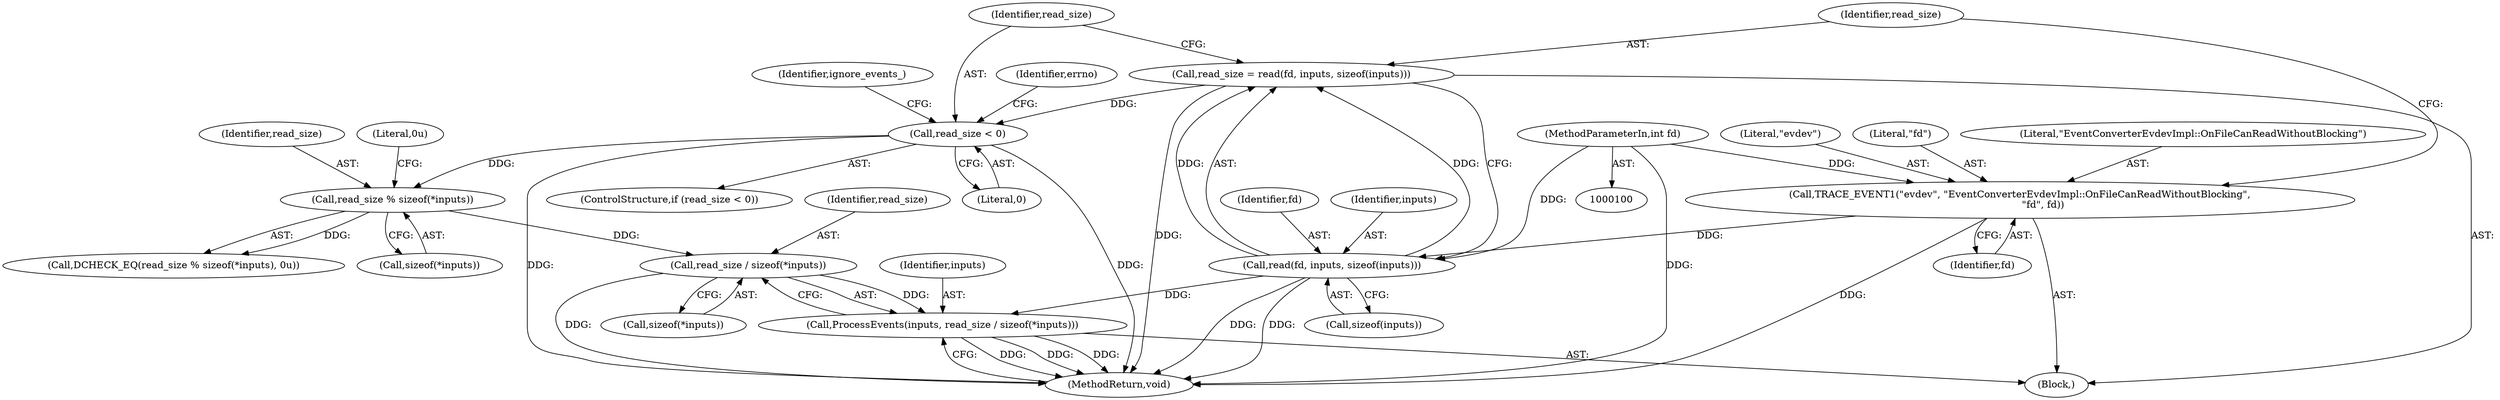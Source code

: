 digraph "0_Chrome_c4363d1ca65494cb7b271625e1ff6541a9f593c9@API" {
"1000155" [label="(Call,read_size / sizeof(*inputs))"];
"1000147" [label="(Call,read_size % sizeof(*inputs))"];
"1000118" [label="(Call,read_size < 0)"];
"1000110" [label="(Call,read_size = read(fd, inputs, sizeof(inputs)))"];
"1000112" [label="(Call,read(fd, inputs, sizeof(inputs)))"];
"1000103" [label="(Call,TRACE_EVENT1(\"evdev\", \"EventConverterEvdevImpl::OnFileCanReadWithoutBlocking\",\n               \"fd\", fd))"];
"1000101" [label="(MethodParameterIn,int fd)"];
"1000153" [label="(Call,ProcessEvents(inputs, read_size / sizeof(*inputs)))"];
"1000157" [label="(Call,sizeof(*inputs))"];
"1000155" [label="(Call,read_size / sizeof(*inputs))"];
"1000104" [label="(Literal,\"evdev\")"];
"1000117" [label="(ControlStructure,if (read_size < 0))"];
"1000111" [label="(Identifier,read_size)"];
"1000110" [label="(Call,read_size = read(fd, inputs, sizeof(inputs)))"];
"1000113" [label="(Identifier,fd)"];
"1000120" [label="(Literal,0)"];
"1000156" [label="(Identifier,read_size)"];
"1000119" [label="(Identifier,read_size)"];
"1000118" [label="(Call,read_size < 0)"];
"1000101" [label="(MethodParameterIn,int fd)"];
"1000148" [label="(Identifier,read_size)"];
"1000160" [label="(MethodReturn,void)"];
"1000147" [label="(Call,read_size % sizeof(*inputs))"];
"1000146" [label="(Call,DCHECK_EQ(read_size % sizeof(*inputs), 0u))"];
"1000153" [label="(Call,ProcessEvents(inputs, read_size / sizeof(*inputs)))"];
"1000107" [label="(Identifier,fd)"];
"1000125" [label="(Identifier,errno)"];
"1000112" [label="(Call,read(fd, inputs, sizeof(inputs)))"];
"1000103" [label="(Call,TRACE_EVENT1(\"evdev\", \"EventConverterEvdevImpl::OnFileCanReadWithoutBlocking\",\n               \"fd\", fd))"];
"1000106" [label="(Literal,\"fd\")"];
"1000102" [label="(Block,)"];
"1000149" [label="(Call,sizeof(*inputs))"];
"1000115" [label="(Call,sizeof(inputs))"];
"1000154" [label="(Identifier,inputs)"];
"1000152" [label="(Literal,0u)"];
"1000114" [label="(Identifier,inputs)"];
"1000105" [label="(Literal,\"EventConverterEvdevImpl::OnFileCanReadWithoutBlocking\")"];
"1000144" [label="(Identifier,ignore_events_)"];
"1000155" -> "1000153"  [label="AST: "];
"1000155" -> "1000157"  [label="CFG: "];
"1000156" -> "1000155"  [label="AST: "];
"1000157" -> "1000155"  [label="AST: "];
"1000153" -> "1000155"  [label="CFG: "];
"1000155" -> "1000160"  [label="DDG: "];
"1000155" -> "1000153"  [label="DDG: "];
"1000147" -> "1000155"  [label="DDG: "];
"1000147" -> "1000146"  [label="AST: "];
"1000147" -> "1000149"  [label="CFG: "];
"1000148" -> "1000147"  [label="AST: "];
"1000149" -> "1000147"  [label="AST: "];
"1000152" -> "1000147"  [label="CFG: "];
"1000147" -> "1000146"  [label="DDG: "];
"1000118" -> "1000147"  [label="DDG: "];
"1000118" -> "1000117"  [label="AST: "];
"1000118" -> "1000120"  [label="CFG: "];
"1000119" -> "1000118"  [label="AST: "];
"1000120" -> "1000118"  [label="AST: "];
"1000125" -> "1000118"  [label="CFG: "];
"1000144" -> "1000118"  [label="CFG: "];
"1000118" -> "1000160"  [label="DDG: "];
"1000118" -> "1000160"  [label="DDG: "];
"1000110" -> "1000118"  [label="DDG: "];
"1000110" -> "1000102"  [label="AST: "];
"1000110" -> "1000112"  [label="CFG: "];
"1000111" -> "1000110"  [label="AST: "];
"1000112" -> "1000110"  [label="AST: "];
"1000119" -> "1000110"  [label="CFG: "];
"1000110" -> "1000160"  [label="DDG: "];
"1000112" -> "1000110"  [label="DDG: "];
"1000112" -> "1000110"  [label="DDG: "];
"1000112" -> "1000115"  [label="CFG: "];
"1000113" -> "1000112"  [label="AST: "];
"1000114" -> "1000112"  [label="AST: "];
"1000115" -> "1000112"  [label="AST: "];
"1000112" -> "1000160"  [label="DDG: "];
"1000112" -> "1000160"  [label="DDG: "];
"1000103" -> "1000112"  [label="DDG: "];
"1000101" -> "1000112"  [label="DDG: "];
"1000112" -> "1000153"  [label="DDG: "];
"1000103" -> "1000102"  [label="AST: "];
"1000103" -> "1000107"  [label="CFG: "];
"1000104" -> "1000103"  [label="AST: "];
"1000105" -> "1000103"  [label="AST: "];
"1000106" -> "1000103"  [label="AST: "];
"1000107" -> "1000103"  [label="AST: "];
"1000111" -> "1000103"  [label="CFG: "];
"1000103" -> "1000160"  [label="DDG: "];
"1000101" -> "1000103"  [label="DDG: "];
"1000101" -> "1000100"  [label="AST: "];
"1000101" -> "1000160"  [label="DDG: "];
"1000153" -> "1000102"  [label="AST: "];
"1000154" -> "1000153"  [label="AST: "];
"1000160" -> "1000153"  [label="CFG: "];
"1000153" -> "1000160"  [label="DDG: "];
"1000153" -> "1000160"  [label="DDG: "];
"1000153" -> "1000160"  [label="DDG: "];
}

